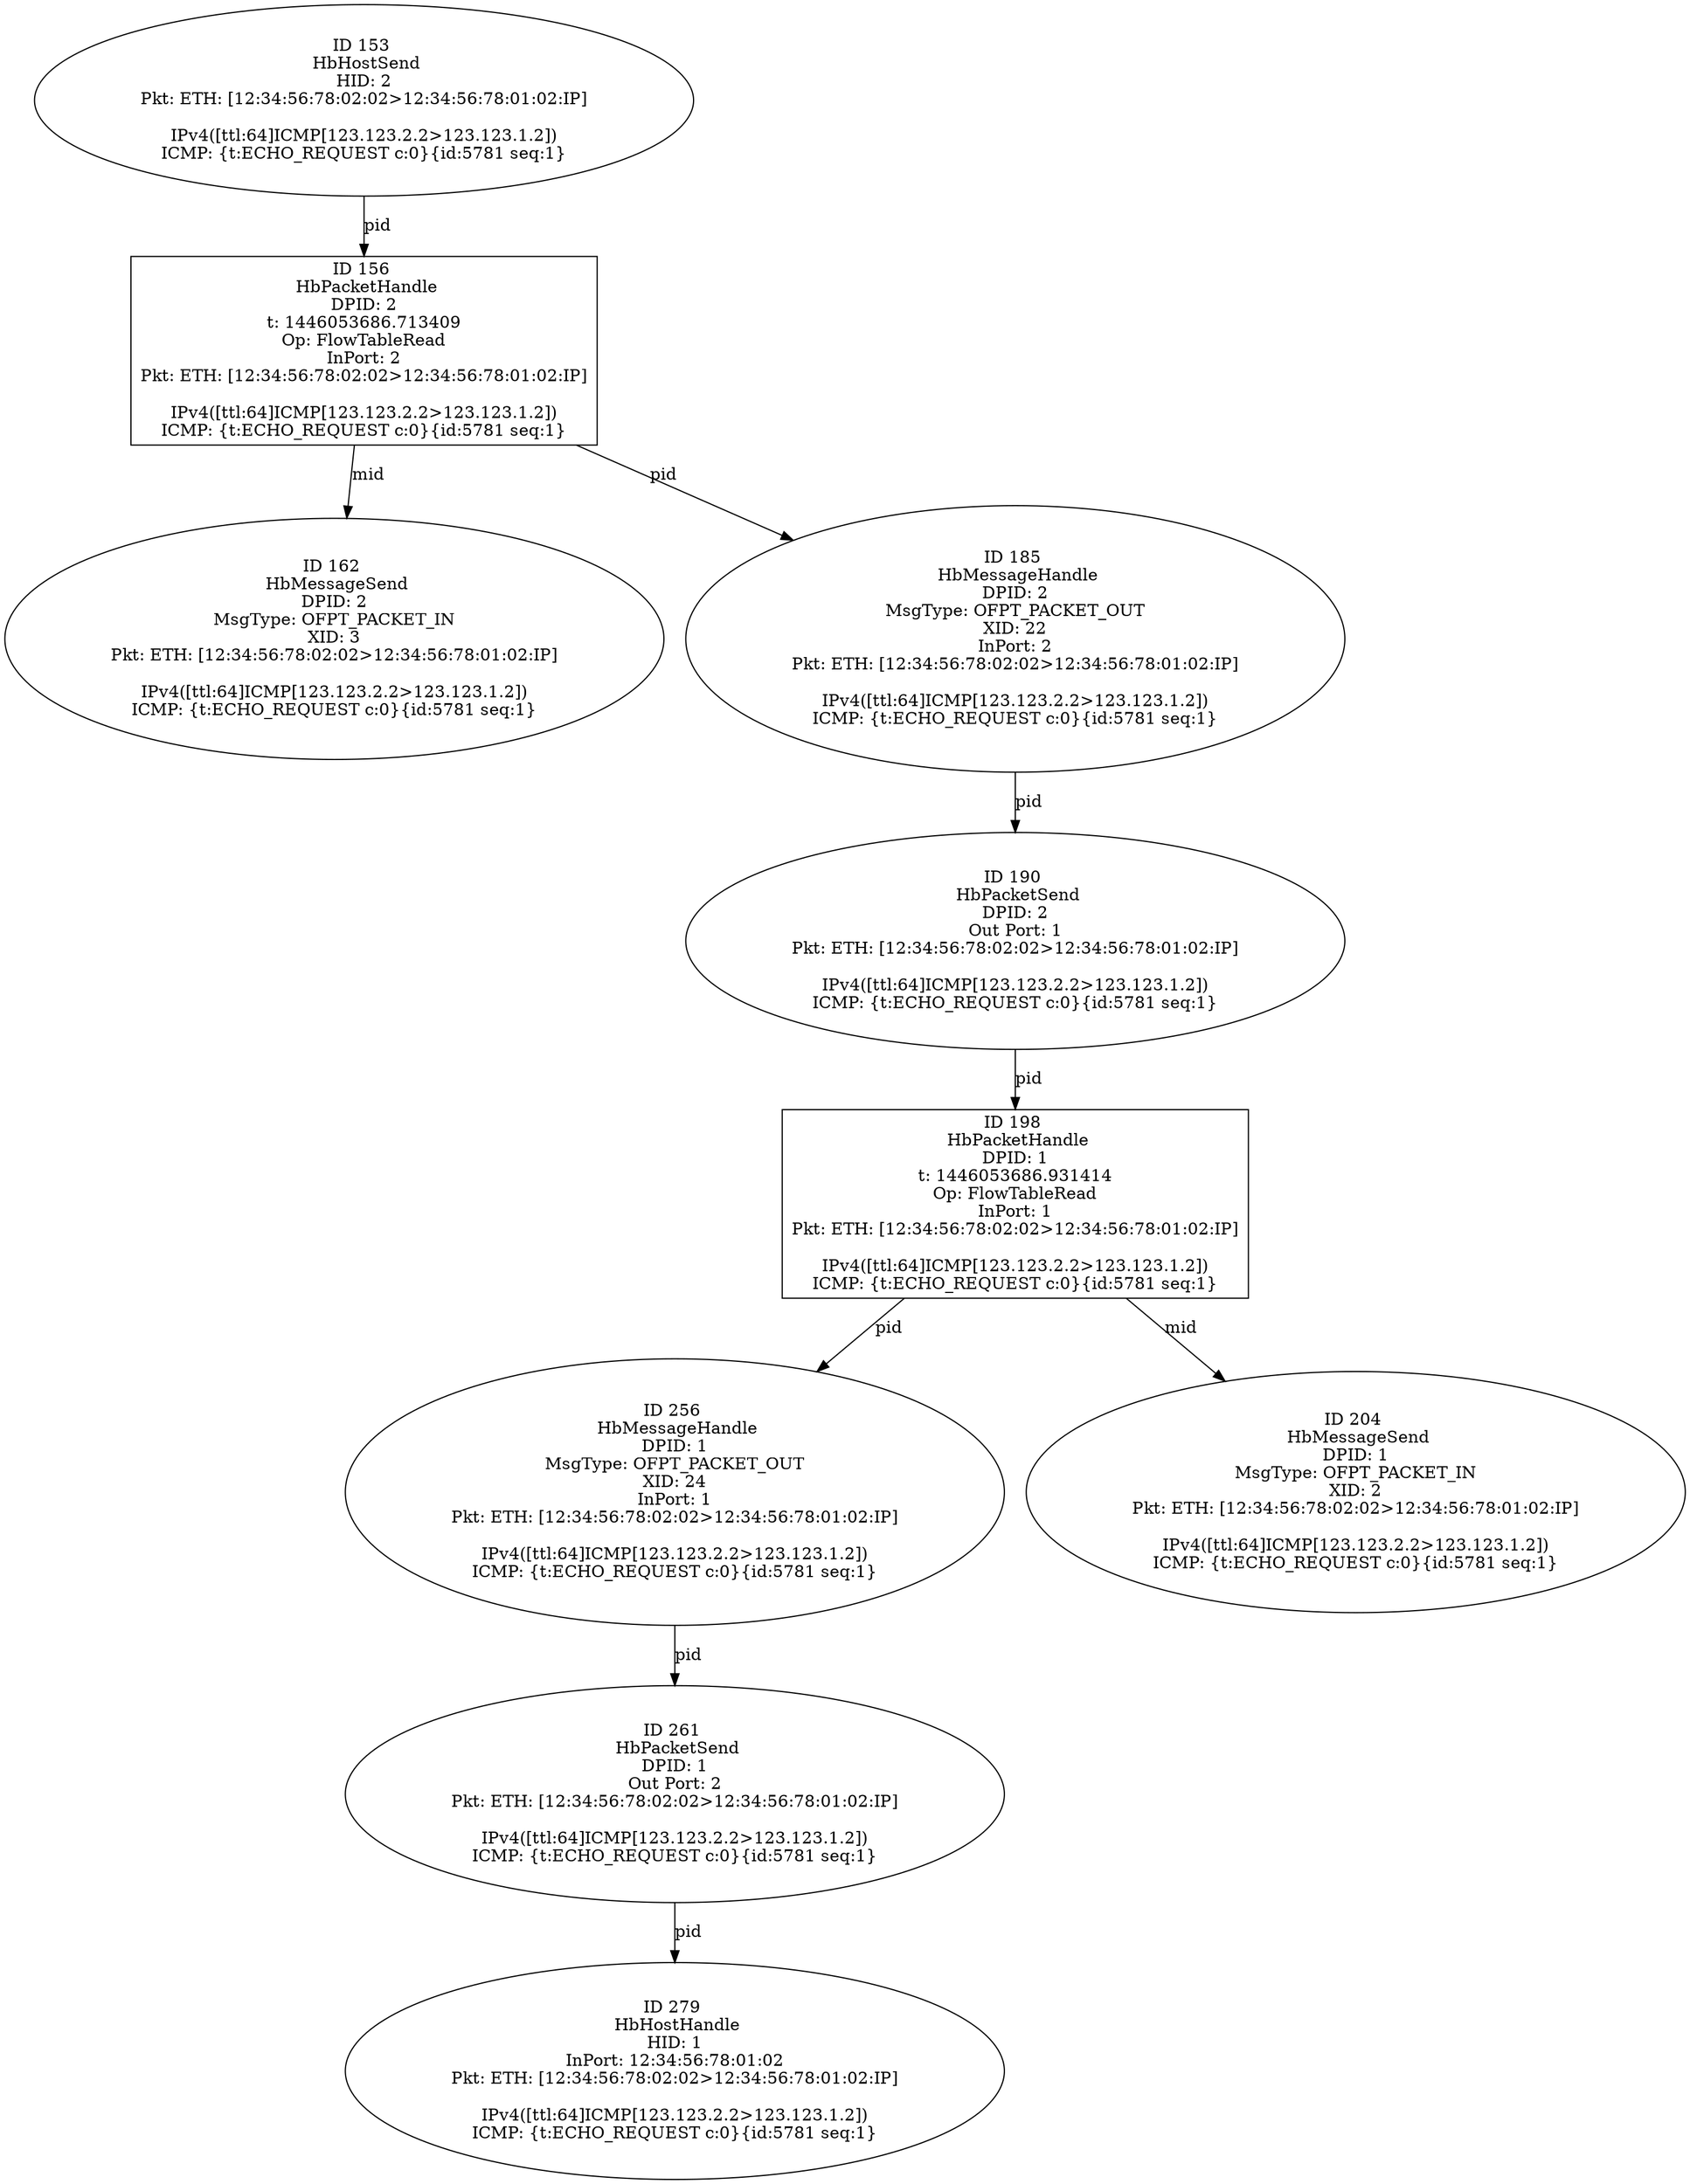 strict digraph G {
256 [shape=oval, event=<hb_events.HbMessageHandle object at 0x103a7c290>, label="ID 256 
 HbMessageHandle
DPID: 1
MsgType: OFPT_PACKET_OUT
XID: 24
InPort: 1
Pkt: ETH: [12:34:56:78:02:02>12:34:56:78:01:02:IP]

IPv4([ttl:64]ICMP[123.123.2.2>123.123.1.2])
ICMP: {t:ECHO_REQUEST c:0}{id:5781 seq:1}"];
162 [shape=oval, event=<hb_events.HbMessageSend object at 0x103a5c1d0>, label="ID 162 
 HbMessageSend
DPID: 2
MsgType: OFPT_PACKET_IN
XID: 3
Pkt: ETH: [12:34:56:78:02:02>12:34:56:78:01:02:IP]

IPv4([ttl:64]ICMP[123.123.2.2>123.123.1.2])
ICMP: {t:ECHO_REQUEST c:0}{id:5781 seq:1}"];
261 [shape=oval, event=<hb_events.HbPacketSend object at 0x103a7c790>, label="ID 261 
 HbPacketSend
DPID: 1
Out Port: 2
Pkt: ETH: [12:34:56:78:02:02>12:34:56:78:01:02:IP]

IPv4([ttl:64]ICMP[123.123.2.2>123.123.1.2])
ICMP: {t:ECHO_REQUEST c:0}{id:5781 seq:1}"];
198 [shape=box, event=<hb_events.HbPacketHandle object at 0x103a62c50>, label="ID 198 
 HbPacketHandle
DPID: 1
t: 1446053686.931414
Op: FlowTableRead
InPort: 1
Pkt: ETH: [12:34:56:78:02:02>12:34:56:78:01:02:IP]

IPv4([ttl:64]ICMP[123.123.2.2>123.123.1.2])
ICMP: {t:ECHO_REQUEST c:0}{id:5781 seq:1}"];
204 [shape=oval, event=<hb_events.HbMessageSend object at 0x103a69590>, label="ID 204 
 HbMessageSend
DPID: 1
MsgType: OFPT_PACKET_IN
XID: 2
Pkt: ETH: [12:34:56:78:02:02>12:34:56:78:01:02:IP]

IPv4([ttl:64]ICMP[123.123.2.2>123.123.1.2])
ICMP: {t:ECHO_REQUEST c:0}{id:5781 seq:1}"];
279 [shape=oval, event=<hb_events.HbHostHandle object at 0x103a7cf10>, label="ID 279 
 HbHostHandle
HID: 1
InPort: 12:34:56:78:01:02
Pkt: ETH: [12:34:56:78:02:02>12:34:56:78:01:02:IP]

IPv4([ttl:64]ICMP[123.123.2.2>123.123.1.2])
ICMP: {t:ECHO_REQUEST c:0}{id:5781 seq:1}"];
153 [shape=oval, event=<hb_events.HbHostSend object at 0x103a55650>, label="ID 153 
 HbHostSend
HID: 2
Pkt: ETH: [12:34:56:78:02:02>12:34:56:78:01:02:IP]

IPv4([ttl:64]ICMP[123.123.2.2>123.123.1.2])
ICMP: {t:ECHO_REQUEST c:0}{id:5781 seq:1}"];
185 [shape=oval, event=<hb_events.HbMessageHandle object at 0x103a622d0>, label="ID 185 
 HbMessageHandle
DPID: 2
MsgType: OFPT_PACKET_OUT
XID: 22
InPort: 2
Pkt: ETH: [12:34:56:78:02:02>12:34:56:78:01:02:IP]

IPv4([ttl:64]ICMP[123.123.2.2>123.123.1.2])
ICMP: {t:ECHO_REQUEST c:0}{id:5781 seq:1}"];
156 [shape=box, event=<hb_events.HbPacketHandle object at 0x103a55890>, label="ID 156 
 HbPacketHandle
DPID: 2
t: 1446053686.713409
Op: FlowTableRead
InPort: 2
Pkt: ETH: [12:34:56:78:02:02>12:34:56:78:01:02:IP]

IPv4([ttl:64]ICMP[123.123.2.2>123.123.1.2])
ICMP: {t:ECHO_REQUEST c:0}{id:5781 seq:1}"];
190 [shape=oval, event=<hb_events.HbPacketSend object at 0x103a627d0>, label="ID 190 
 HbPacketSend
DPID: 2
Out Port: 1
Pkt: ETH: [12:34:56:78:02:02>12:34:56:78:01:02:IP]

IPv4([ttl:64]ICMP[123.123.2.2>123.123.1.2])
ICMP: {t:ECHO_REQUEST c:0}{id:5781 seq:1}"];
256 -> 261  [rel=pid, label=pid];
261 -> 279  [rel=pid, label=pid];
198 -> 256  [rel=pid, label=pid];
198 -> 204  [rel=mid, label=mid];
190 -> 198  [rel=pid, label=pid];
153 -> 156  [rel=pid, label=pid];
156 -> 185  [rel=pid, label=pid];
156 -> 162  [rel=mid, label=mid];
185 -> 190  [rel=pid, label=pid];
}
